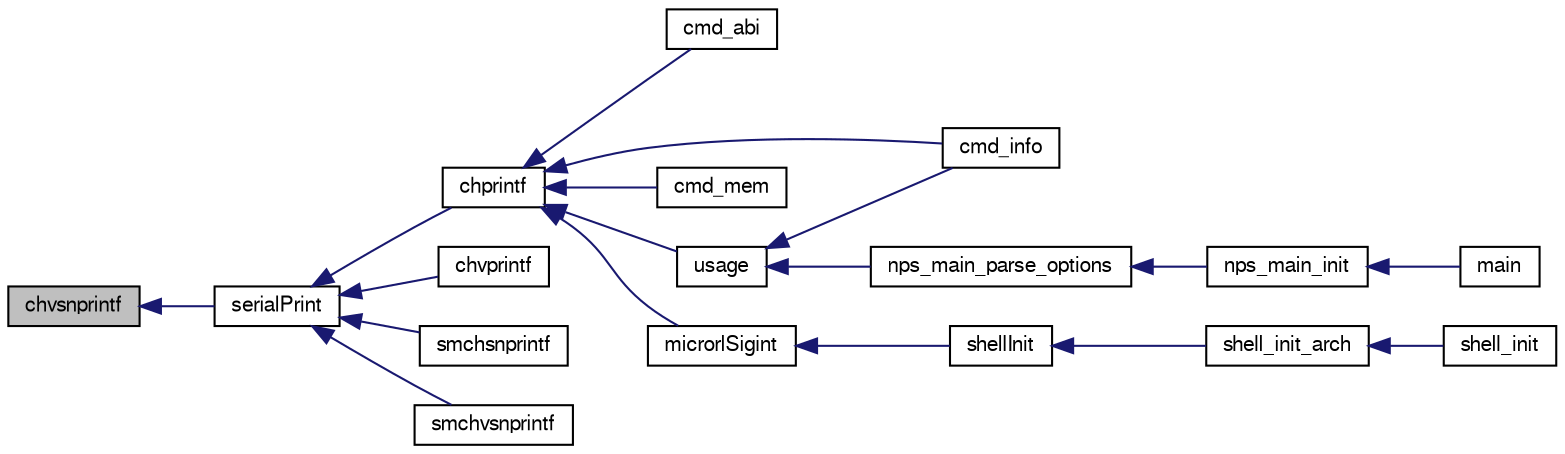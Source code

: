 digraph "chvsnprintf"
{
  edge [fontname="FreeSans",fontsize="10",labelfontname="FreeSans",labelfontsize="10"];
  node [fontname="FreeSans",fontsize="10",shape=record];
  rankdir="LR";
  Node1 [label="chvsnprintf",height=0.2,width=0.4,color="black", fillcolor="grey75", style="filled", fontcolor="black"];
  Node1 -> Node2 [dir="back",color="midnightblue",fontsize="10",style="solid",fontname="FreeSans"];
  Node2 [label="serialPrint",height=0.2,width=0.4,color="black", fillcolor="white", style="filled",URL="$group__chprintf.html#gad8b1843bc1a848126a7633f4aa1add5c"];
  Node2 -> Node3 [dir="back",color="midnightblue",fontsize="10",style="solid",fontname="FreeSans"];
  Node3 [label="chprintf",height=0.2,width=0.4,color="black", fillcolor="white", style="filled",URL="$group__chprintf.html#gac84c97ff3243a8aa49289a3abc53f010"];
  Node3 -> Node4 [dir="back",color="midnightblue",fontsize="10",style="solid",fontname="FreeSans"];
  Node4 [label="cmd_abi",height=0.2,width=0.4,color="black", fillcolor="white", style="filled",URL="$shell__arch_8c.html#ae96cb88b7db05439ce2524ce5c571002"];
  Node3 -> Node5 [dir="back",color="midnightblue",fontsize="10",style="solid",fontname="FreeSans"];
  Node5 [label="cmd_info",height=0.2,width=0.4,color="black", fillcolor="white", style="filled",URL="$group__SHELL.html#ga8aec65e6e5613559d1ed9f4ea07538a4"];
  Node3 -> Node6 [dir="back",color="midnightblue",fontsize="10",style="solid",fontname="FreeSans"];
  Node6 [label="cmd_mem",height=0.2,width=0.4,color="black", fillcolor="white", style="filled",URL="$shell__arch_8c.html#a2f63715d4417957054da76e9d83340cf"];
  Node3 -> Node7 [dir="back",color="midnightblue",fontsize="10",style="solid",fontname="FreeSans"];
  Node7 [label="microrlSigint",height=0.2,width=0.4,color="black", fillcolor="white", style="filled",URL="$group__SHELL.html#ga4d14287da53057dd53faca137d0b91c5"];
  Node7 -> Node8 [dir="back",color="midnightblue",fontsize="10",style="solid",fontname="FreeSans"];
  Node8 [label="shellInit",height=0.2,width=0.4,color="black", fillcolor="white", style="filled",URL="$group__SHELL.html#ga0b1dba28bb03cb29749f32a595d5ec57",tooltip="Shell manager initialization. "];
  Node8 -> Node9 [dir="back",color="midnightblue",fontsize="10",style="solid",fontname="FreeSans"];
  Node9 [label="shell_init_arch",height=0.2,width=0.4,color="black", fillcolor="white", style="filled",URL="$shell__arch_8h.html#a0d71d20b7713f8ddabd21f854e7ebbc4",tooltip="Arch init. "];
  Node9 -> Node10 [dir="back",color="midnightblue",fontsize="10",style="solid",fontname="FreeSans"];
  Node10 [label="shell_init",height=0.2,width=0.4,color="black", fillcolor="white", style="filled",URL="$shell_8h.html#a69b075ef7e4d7bcf5a903d3d75baac02",tooltip="Init shell. "];
  Node3 -> Node11 [dir="back",color="midnightblue",fontsize="10",style="solid",fontname="FreeSans"];
  Node11 [label="usage",height=0.2,width=0.4,color="black", fillcolor="white", style="filled",URL="$group__SHELL.html#gacb01942f228e0914fe22cd064d78a2ab"];
  Node11 -> Node5 [dir="back",color="midnightblue",fontsize="10",style="solid",fontname="FreeSans"];
  Node11 -> Node12 [dir="back",color="midnightblue",fontsize="10",style="solid",fontname="FreeSans"];
  Node12 [label="nps_main_parse_options",height=0.2,width=0.4,color="black", fillcolor="white", style="filled",URL="$nps__main__common_8c.html#a9e2370130aa6e869a0ed56a22117cf3b"];
  Node12 -> Node13 [dir="back",color="midnightblue",fontsize="10",style="solid",fontname="FreeSans"];
  Node13 [label="nps_main_init",height=0.2,width=0.4,color="black", fillcolor="white", style="filled",URL="$nps__main__common_8c.html#a92aad3720fb482042b695d66e633699a"];
  Node13 -> Node14 [dir="back",color="midnightblue",fontsize="10",style="solid",fontname="FreeSans"];
  Node14 [label="main",height=0.2,width=0.4,color="black", fillcolor="white", style="filled",URL="$nps__main__hitl_8c.html#a3c04138a5bfe5d72780bb7e82a18e627"];
  Node2 -> Node15 [dir="back",color="midnightblue",fontsize="10",style="solid",fontname="FreeSans"];
  Node15 [label="chvprintf",height=0.2,width=0.4,color="black", fillcolor="white", style="filled",URL="$group__chprintf.html#gad88171c5e97371e1da27a5cc1a735285"];
  Node2 -> Node16 [dir="back",color="midnightblue",fontsize="10",style="solid",fontname="FreeSans"];
  Node16 [label="smchsnprintf",height=0.2,width=0.4,color="black", fillcolor="white", style="filled",URL="$group__chprintf.html#ga508e06db6508345345c73a5523343bed"];
  Node2 -> Node17 [dir="back",color="midnightblue",fontsize="10",style="solid",fontname="FreeSans"];
  Node17 [label="smchvsnprintf",height=0.2,width=0.4,color="black", fillcolor="white", style="filled",URL="$group__chprintf.html#ga9199aabf4df69c18ea85d1030d44ce68"];
}

